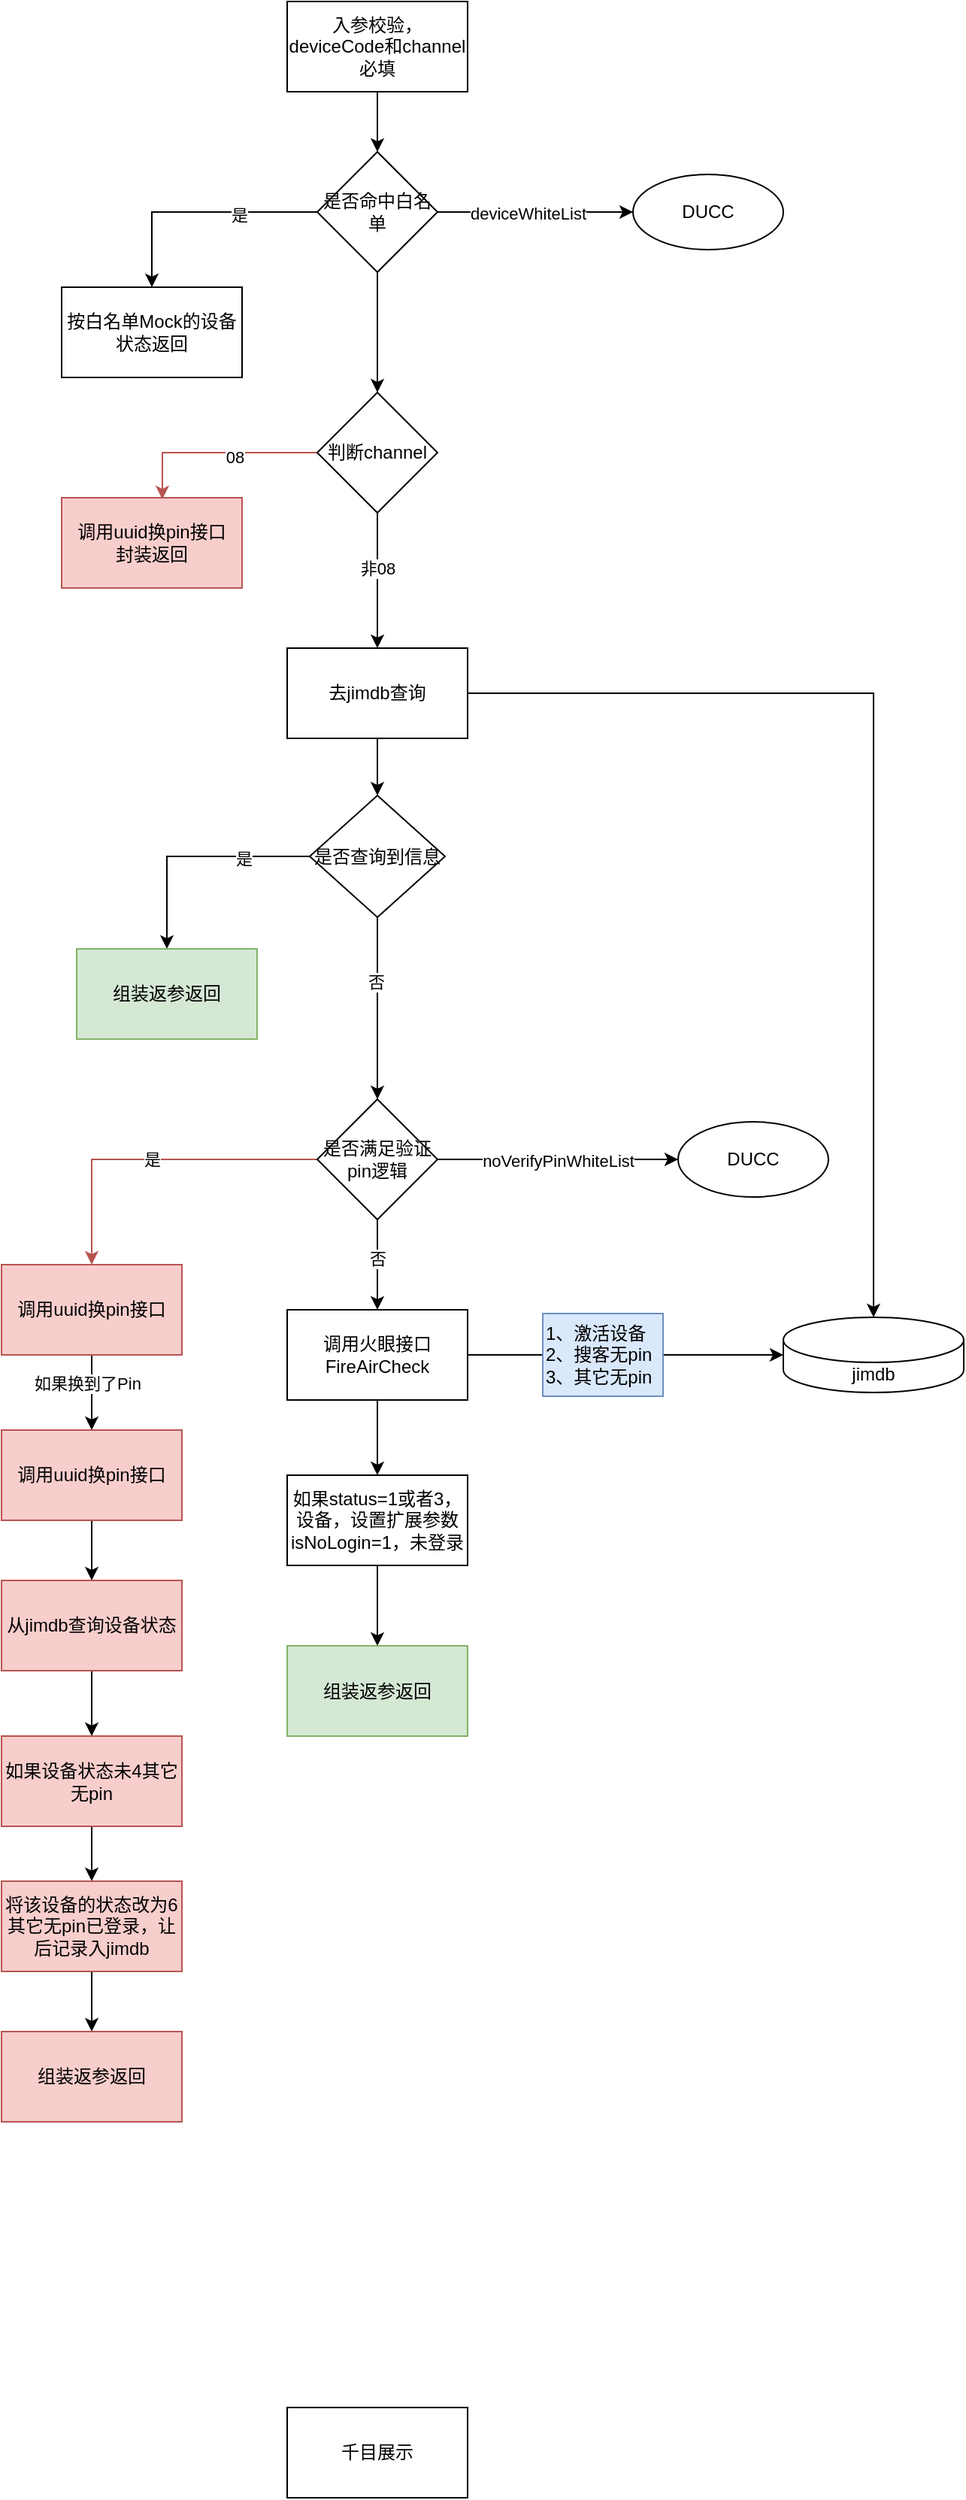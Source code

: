 <mxfile version="20.8.1" type="github">
  <diagram id="YxUP2xaq_VyTug8kEJNP" name="第 1 页">
    <mxGraphModel dx="1270" dy="776" grid="1" gridSize="10" guides="1" tooltips="1" connect="1" arrows="1" fold="1" page="1" pageScale="1" pageWidth="827" pageHeight="1169" math="0" shadow="0">
      <root>
        <mxCell id="0" />
        <mxCell id="1" parent="0" />
        <mxCell id="FdOxO4ZtBQvJQe_TVin3-3" value="" style="edgeStyle=orthogonalEdgeStyle;rounded=0;orthogonalLoop=1;jettySize=auto;html=1;" edge="1" parent="1" source="FdOxO4ZtBQvJQe_TVin3-1" target="FdOxO4ZtBQvJQe_TVin3-2">
          <mxGeometry relative="1" as="geometry" />
        </mxCell>
        <mxCell id="FdOxO4ZtBQvJQe_TVin3-1" value="入参校验，deviceCode和channel必填" style="rounded=0;whiteSpace=wrap;html=1;" vertex="1" parent="1">
          <mxGeometry x="310" y="40" width="120" height="60" as="geometry" />
        </mxCell>
        <mxCell id="FdOxO4ZtBQvJQe_TVin3-4" style="edgeStyle=orthogonalEdgeStyle;rounded=0;orthogonalLoop=1;jettySize=auto;html=1;entryX=0.5;entryY=0;entryDx=0;entryDy=0;" edge="1" parent="1" source="FdOxO4ZtBQvJQe_TVin3-2" target="FdOxO4ZtBQvJQe_TVin3-6">
          <mxGeometry relative="1" as="geometry">
            <mxPoint x="250" y="230" as="targetPoint" />
          </mxGeometry>
        </mxCell>
        <mxCell id="FdOxO4ZtBQvJQe_TVin3-5" value="是" style="edgeLabel;html=1;align=center;verticalAlign=middle;resizable=0;points=[];" vertex="1" connectable="0" parent="FdOxO4ZtBQvJQe_TVin3-4">
          <mxGeometry x="-0.341" y="2" relative="1" as="geometry">
            <mxPoint as="offset" />
          </mxGeometry>
        </mxCell>
        <mxCell id="FdOxO4ZtBQvJQe_TVin3-8" value="" style="edgeStyle=orthogonalEdgeStyle;rounded=0;orthogonalLoop=1;jettySize=auto;html=1;" edge="1" parent="1" source="FdOxO4ZtBQvJQe_TVin3-2">
          <mxGeometry relative="1" as="geometry">
            <mxPoint x="370" y="300" as="targetPoint" />
          </mxGeometry>
        </mxCell>
        <mxCell id="FdOxO4ZtBQvJQe_TVin3-24" style="edgeStyle=orthogonalEdgeStyle;rounded=0;orthogonalLoop=1;jettySize=auto;html=1;" edge="1" parent="1" source="FdOxO4ZtBQvJQe_TVin3-2">
          <mxGeometry relative="1" as="geometry">
            <mxPoint x="540" y="180" as="targetPoint" />
          </mxGeometry>
        </mxCell>
        <mxCell id="FdOxO4ZtBQvJQe_TVin3-25" value="deviceWhiteList" style="edgeLabel;html=1;align=center;verticalAlign=middle;resizable=0;points=[];" vertex="1" connectable="0" parent="FdOxO4ZtBQvJQe_TVin3-24">
          <mxGeometry x="0.26" y="3" relative="1" as="geometry">
            <mxPoint x="-22" y="3" as="offset" />
          </mxGeometry>
        </mxCell>
        <mxCell id="FdOxO4ZtBQvJQe_TVin3-2" value="是否命中白名单" style="rhombus;whiteSpace=wrap;html=1;rounded=0;" vertex="1" parent="1">
          <mxGeometry x="330" y="140" width="80" height="80" as="geometry" />
        </mxCell>
        <mxCell id="FdOxO4ZtBQvJQe_TVin3-6" value="按白名单Mock的设备状态返回" style="rounded=0;whiteSpace=wrap;html=1;" vertex="1" parent="1">
          <mxGeometry x="160" y="230" width="120" height="60" as="geometry" />
        </mxCell>
        <mxCell id="FdOxO4ZtBQvJQe_TVin3-10" style="edgeStyle=orthogonalEdgeStyle;rounded=0;orthogonalLoop=1;jettySize=auto;html=1;entryX=0.558;entryY=0.017;entryDx=0;entryDy=0;entryPerimeter=0;fillColor=#f8cecc;strokeColor=#b85450;" edge="1" parent="1" source="FdOxO4ZtBQvJQe_TVin3-9" target="FdOxO4ZtBQvJQe_TVin3-12">
          <mxGeometry relative="1" as="geometry">
            <mxPoint x="230" y="440" as="targetPoint" />
          </mxGeometry>
        </mxCell>
        <mxCell id="FdOxO4ZtBQvJQe_TVin3-11" value="08" style="edgeLabel;html=1;align=center;verticalAlign=middle;resizable=0;points=[];" vertex="1" connectable="0" parent="FdOxO4ZtBQvJQe_TVin3-10">
          <mxGeometry x="-0.18" y="3" relative="1" as="geometry">
            <mxPoint as="offset" />
          </mxGeometry>
        </mxCell>
        <mxCell id="FdOxO4ZtBQvJQe_TVin3-13" style="edgeStyle=orthogonalEdgeStyle;rounded=0;orthogonalLoop=1;jettySize=auto;html=1;" edge="1" parent="1" source="FdOxO4ZtBQvJQe_TVin3-9">
          <mxGeometry relative="1" as="geometry">
            <mxPoint x="370" y="470" as="targetPoint" />
          </mxGeometry>
        </mxCell>
        <mxCell id="FdOxO4ZtBQvJQe_TVin3-15" value="非08" style="edgeLabel;html=1;align=center;verticalAlign=middle;resizable=0;points=[];" vertex="1" connectable="0" parent="FdOxO4ZtBQvJQe_TVin3-13">
          <mxGeometry x="-0.178" relative="1" as="geometry">
            <mxPoint as="offset" />
          </mxGeometry>
        </mxCell>
        <mxCell id="FdOxO4ZtBQvJQe_TVin3-9" value="判断channel" style="rhombus;whiteSpace=wrap;html=1;" vertex="1" parent="1">
          <mxGeometry x="330" y="300" width="80" height="80" as="geometry" />
        </mxCell>
        <mxCell id="FdOxO4ZtBQvJQe_TVin3-12" value="调用uuid换pin接口&lt;br&gt;封装返回" style="rounded=0;whiteSpace=wrap;html=1;fillColor=#f8cecc;strokeColor=#b85450;" vertex="1" parent="1">
          <mxGeometry x="160" y="370" width="120" height="60" as="geometry" />
        </mxCell>
        <mxCell id="FdOxO4ZtBQvJQe_TVin3-16" style="edgeStyle=orthogonalEdgeStyle;rounded=0;orthogonalLoop=1;jettySize=auto;html=1;" edge="1" parent="1" source="FdOxO4ZtBQvJQe_TVin3-14" target="FdOxO4ZtBQvJQe_TVin3-18">
          <mxGeometry relative="1" as="geometry">
            <mxPoint x="480" y="500" as="targetPoint" />
          </mxGeometry>
        </mxCell>
        <mxCell id="FdOxO4ZtBQvJQe_TVin3-20" value="" style="edgeStyle=orthogonalEdgeStyle;rounded=0;orthogonalLoop=1;jettySize=auto;html=1;" edge="1" parent="1" source="FdOxO4ZtBQvJQe_TVin3-14" target="FdOxO4ZtBQvJQe_TVin3-19">
          <mxGeometry relative="1" as="geometry" />
        </mxCell>
        <mxCell id="FdOxO4ZtBQvJQe_TVin3-14" value="去jimdb查询" style="rounded=0;whiteSpace=wrap;html=1;" vertex="1" parent="1">
          <mxGeometry x="310" y="470" width="120" height="60" as="geometry" />
        </mxCell>
        <mxCell id="FdOxO4ZtBQvJQe_TVin3-18" value="jimdb" style="shape=cylinder3;whiteSpace=wrap;html=1;boundedLbl=1;backgroundOutline=1;size=15;" vertex="1" parent="1">
          <mxGeometry x="640" y="915" width="120" height="50" as="geometry" />
        </mxCell>
        <mxCell id="FdOxO4ZtBQvJQe_TVin3-21" style="edgeStyle=orthogonalEdgeStyle;rounded=0;orthogonalLoop=1;jettySize=auto;html=1;entryX=0.5;entryY=0;entryDx=0;entryDy=0;" edge="1" parent="1" source="FdOxO4ZtBQvJQe_TVin3-19" target="FdOxO4ZtBQvJQe_TVin3-22">
          <mxGeometry relative="1" as="geometry">
            <mxPoint x="250" y="670" as="targetPoint" />
          </mxGeometry>
        </mxCell>
        <mxCell id="FdOxO4ZtBQvJQe_TVin3-23" value="是" style="edgeLabel;html=1;align=center;verticalAlign=middle;resizable=0;points=[];" vertex="1" connectable="0" parent="FdOxO4ZtBQvJQe_TVin3-21">
          <mxGeometry x="-0.429" y="1" relative="1" as="geometry">
            <mxPoint as="offset" />
          </mxGeometry>
        </mxCell>
        <mxCell id="FdOxO4ZtBQvJQe_TVin3-27" style="edgeStyle=orthogonalEdgeStyle;rounded=0;orthogonalLoop=1;jettySize=auto;html=1;" edge="1" parent="1" source="FdOxO4ZtBQvJQe_TVin3-19">
          <mxGeometry relative="1" as="geometry">
            <mxPoint x="370" y="770" as="targetPoint" />
          </mxGeometry>
        </mxCell>
        <mxCell id="FdOxO4ZtBQvJQe_TVin3-29" value="否" style="edgeLabel;html=1;align=center;verticalAlign=middle;resizable=0;points=[];" vertex="1" connectable="0" parent="FdOxO4ZtBQvJQe_TVin3-27">
          <mxGeometry x="-0.289" y="-1" relative="1" as="geometry">
            <mxPoint as="offset" />
          </mxGeometry>
        </mxCell>
        <mxCell id="FdOxO4ZtBQvJQe_TVin3-19" value="是否查询到信息" style="rhombus;whiteSpace=wrap;html=1;" vertex="1" parent="1">
          <mxGeometry x="325" y="568" width="90" height="81" as="geometry" />
        </mxCell>
        <mxCell id="FdOxO4ZtBQvJQe_TVin3-22" value="组装返参返回" style="rounded=0;whiteSpace=wrap;html=1;fillColor=#d5e8d4;strokeColor=#82b366;" vertex="1" parent="1">
          <mxGeometry x="170" y="670" width="120" height="60" as="geometry" />
        </mxCell>
        <mxCell id="FdOxO4ZtBQvJQe_TVin3-26" value="DUCC" style="ellipse;whiteSpace=wrap;html=1;" vertex="1" parent="1">
          <mxGeometry x="540" y="155" width="100" height="50" as="geometry" />
        </mxCell>
        <mxCell id="FdOxO4ZtBQvJQe_TVin3-30" value="&lt;span style=&quot;font-size: 11px;&quot;&gt;noVerifyPinWhiteList&lt;/span&gt;" style="edgeStyle=orthogonalEdgeStyle;rounded=0;orthogonalLoop=1;jettySize=auto;html=1;" edge="1" parent="1" source="FdOxO4ZtBQvJQe_TVin3-28">
          <mxGeometry relative="1" as="geometry">
            <mxPoint x="570" y="810" as="targetPoint" />
          </mxGeometry>
        </mxCell>
        <mxCell id="FdOxO4ZtBQvJQe_TVin3-32" value="是" style="edgeStyle=orthogonalEdgeStyle;rounded=0;orthogonalLoop=1;jettySize=auto;html=1;entryX=0.5;entryY=0;entryDx=0;entryDy=0;fillColor=#f8cecc;strokeColor=#b85450;" edge="1" parent="1" source="FdOxO4ZtBQvJQe_TVin3-28" target="FdOxO4ZtBQvJQe_TVin3-34">
          <mxGeometry relative="1" as="geometry">
            <mxPoint x="230" y="890" as="targetPoint" />
          </mxGeometry>
        </mxCell>
        <mxCell id="FdOxO4ZtBQvJQe_TVin3-49" style="edgeStyle=orthogonalEdgeStyle;rounded=0;orthogonalLoop=1;jettySize=auto;html=1;" edge="1" parent="1" source="FdOxO4ZtBQvJQe_TVin3-28">
          <mxGeometry relative="1" as="geometry">
            <mxPoint x="370" y="910" as="targetPoint" />
          </mxGeometry>
        </mxCell>
        <mxCell id="FdOxO4ZtBQvJQe_TVin3-50" value="否" style="edgeLabel;html=1;align=center;verticalAlign=middle;resizable=0;points=[];" vertex="1" connectable="0" parent="FdOxO4ZtBQvJQe_TVin3-49">
          <mxGeometry x="-0.133" y="2" relative="1" as="geometry">
            <mxPoint x="-2" as="offset" />
          </mxGeometry>
        </mxCell>
        <mxCell id="FdOxO4ZtBQvJQe_TVin3-28" value="是否满足验证pin逻辑" style="rhombus;whiteSpace=wrap;html=1;" vertex="1" parent="1">
          <mxGeometry x="330" y="770" width="80" height="80" as="geometry" />
        </mxCell>
        <mxCell id="FdOxO4ZtBQvJQe_TVin3-31" value="DUCC" style="ellipse;whiteSpace=wrap;html=1;" vertex="1" parent="1">
          <mxGeometry x="570" y="785" width="100" height="50" as="geometry" />
        </mxCell>
        <mxCell id="FdOxO4ZtBQvJQe_TVin3-35" style="edgeStyle=orthogonalEdgeStyle;rounded=0;orthogonalLoop=1;jettySize=auto;html=1;" edge="1" parent="1" source="FdOxO4ZtBQvJQe_TVin3-34">
          <mxGeometry relative="1" as="geometry">
            <mxPoint x="180" y="990" as="targetPoint" />
          </mxGeometry>
        </mxCell>
        <mxCell id="FdOxO4ZtBQvJQe_TVin3-40" value="如果换到了Pin" style="edgeLabel;html=1;align=center;verticalAlign=middle;resizable=0;points=[];" vertex="1" connectable="0" parent="FdOxO4ZtBQvJQe_TVin3-35">
          <mxGeometry x="-0.24" y="-3" relative="1" as="geometry">
            <mxPoint as="offset" />
          </mxGeometry>
        </mxCell>
        <mxCell id="FdOxO4ZtBQvJQe_TVin3-34" value="调用uuid换pin接口" style="rounded=0;whiteSpace=wrap;html=1;fillColor=#f8cecc;strokeColor=#b85450;" vertex="1" parent="1">
          <mxGeometry x="120" y="880" width="120" height="60" as="geometry" />
        </mxCell>
        <mxCell id="FdOxO4ZtBQvJQe_TVin3-42" value="" style="edgeStyle=orthogonalEdgeStyle;rounded=0;orthogonalLoop=1;jettySize=auto;html=1;" edge="1" parent="1" source="FdOxO4ZtBQvJQe_TVin3-37" target="FdOxO4ZtBQvJQe_TVin3-41">
          <mxGeometry relative="1" as="geometry" />
        </mxCell>
        <mxCell id="FdOxO4ZtBQvJQe_TVin3-37" value="调用uuid换pin接口" style="rounded=0;whiteSpace=wrap;html=1;fillColor=#f8cecc;strokeColor=#b85450;" vertex="1" parent="1">
          <mxGeometry x="120" y="990" width="120" height="60" as="geometry" />
        </mxCell>
        <mxCell id="FdOxO4ZtBQvJQe_TVin3-44" value="" style="edgeStyle=orthogonalEdgeStyle;rounded=0;orthogonalLoop=1;jettySize=auto;html=1;" edge="1" parent="1" source="FdOxO4ZtBQvJQe_TVin3-41" target="FdOxO4ZtBQvJQe_TVin3-43">
          <mxGeometry relative="1" as="geometry" />
        </mxCell>
        <mxCell id="FdOxO4ZtBQvJQe_TVin3-41" value="从jimdb查询设备状态" style="rounded=0;whiteSpace=wrap;html=1;fillColor=#f8cecc;strokeColor=#b85450;" vertex="1" parent="1">
          <mxGeometry x="120" y="1090" width="120" height="60" as="geometry" />
        </mxCell>
        <mxCell id="FdOxO4ZtBQvJQe_TVin3-46" value="" style="edgeStyle=orthogonalEdgeStyle;rounded=0;orthogonalLoop=1;jettySize=auto;html=1;" edge="1" parent="1" source="FdOxO4ZtBQvJQe_TVin3-43" target="FdOxO4ZtBQvJQe_TVin3-45">
          <mxGeometry relative="1" as="geometry" />
        </mxCell>
        <mxCell id="FdOxO4ZtBQvJQe_TVin3-43" value="如果设备状态未4其它无pin" style="rounded=0;whiteSpace=wrap;html=1;fillColor=#f8cecc;strokeColor=#b85450;" vertex="1" parent="1">
          <mxGeometry x="120" y="1193.5" width="120" height="60" as="geometry" />
        </mxCell>
        <mxCell id="FdOxO4ZtBQvJQe_TVin3-48" value="" style="edgeStyle=orthogonalEdgeStyle;rounded=0;orthogonalLoop=1;jettySize=auto;html=1;" edge="1" parent="1" source="FdOxO4ZtBQvJQe_TVin3-45" target="FdOxO4ZtBQvJQe_TVin3-47">
          <mxGeometry relative="1" as="geometry" />
        </mxCell>
        <mxCell id="FdOxO4ZtBQvJQe_TVin3-45" value="将该设备的状态改为6其它无pin已登录，让后记录入jimdb" style="rounded=0;whiteSpace=wrap;html=1;fillColor=#f8cecc;strokeColor=#b85450;" vertex="1" parent="1">
          <mxGeometry x="120" y="1290" width="120" height="60" as="geometry" />
        </mxCell>
        <mxCell id="FdOxO4ZtBQvJQe_TVin3-47" value="组装返参返回" style="rounded=0;whiteSpace=wrap;html=1;fillColor=#f8cecc;strokeColor=#b85450;" vertex="1" parent="1">
          <mxGeometry x="120" y="1390" width="120" height="60" as="geometry" />
        </mxCell>
        <mxCell id="FdOxO4ZtBQvJQe_TVin3-53" style="edgeStyle=orthogonalEdgeStyle;rounded=0;orthogonalLoop=1;jettySize=auto;html=1;entryX=0;entryY=0.5;entryDx=0;entryDy=0;entryPerimeter=0;startArrow=none;" edge="1" parent="1" source="FdOxO4ZtBQvJQe_TVin3-56" target="FdOxO4ZtBQvJQe_TVin3-18">
          <mxGeometry relative="1" as="geometry">
            <mxPoint x="480" y="940" as="targetPoint" />
          </mxGeometry>
        </mxCell>
        <mxCell id="FdOxO4ZtBQvJQe_TVin3-54" style="edgeStyle=orthogonalEdgeStyle;rounded=0;orthogonalLoop=1;jettySize=auto;html=1;" edge="1" parent="1" source="FdOxO4ZtBQvJQe_TVin3-52">
          <mxGeometry relative="1" as="geometry">
            <mxPoint x="370" y="1020" as="targetPoint" />
          </mxGeometry>
        </mxCell>
        <mxCell id="FdOxO4ZtBQvJQe_TVin3-52" value="调用火眼接口&lt;br&gt;FireAirCheck" style="rounded=0;whiteSpace=wrap;html=1;" vertex="1" parent="1">
          <mxGeometry x="310" y="910" width="120" height="60" as="geometry" />
        </mxCell>
        <mxCell id="FdOxO4ZtBQvJQe_TVin3-57" value="" style="edgeStyle=orthogonalEdgeStyle;rounded=0;orthogonalLoop=1;jettySize=auto;html=1;entryX=0;entryY=0.5;entryDx=0;entryDy=0;entryPerimeter=0;endArrow=none;" edge="1" parent="1" source="FdOxO4ZtBQvJQe_TVin3-52" target="FdOxO4ZtBQvJQe_TVin3-56">
          <mxGeometry relative="1" as="geometry">
            <mxPoint x="640" y="940" as="targetPoint" />
            <mxPoint x="430" y="940" as="sourcePoint" />
          </mxGeometry>
        </mxCell>
        <mxCell id="FdOxO4ZtBQvJQe_TVin3-56" value="1、激活设备&lt;br&gt;2、搜客无pin&lt;br&gt;3、其它无pin" style="text;html=1;strokeColor=#6c8ebf;fillColor=#dae8fc;align=left;verticalAlign=middle;whiteSpace=wrap;rounded=0;" vertex="1" parent="1">
          <mxGeometry x="480" y="912.5" width="80" height="55" as="geometry" />
        </mxCell>
        <mxCell id="FdOxO4ZtBQvJQe_TVin3-60" value="" style="edgeStyle=orthogonalEdgeStyle;rounded=0;orthogonalLoop=1;jettySize=auto;html=1;" edge="1" parent="1" source="FdOxO4ZtBQvJQe_TVin3-58" target="FdOxO4ZtBQvJQe_TVin3-59">
          <mxGeometry relative="1" as="geometry" />
        </mxCell>
        <mxCell id="FdOxO4ZtBQvJQe_TVin3-58" value="如果status=1或者3，设备，设置扩展参数isNoLogin=1，未登录" style="rounded=0;whiteSpace=wrap;html=1;" vertex="1" parent="1">
          <mxGeometry x="310" y="1020" width="120" height="60" as="geometry" />
        </mxCell>
        <mxCell id="FdOxO4ZtBQvJQe_TVin3-59" value="组装返参返回" style="rounded=0;whiteSpace=wrap;html=1;fillColor=#d5e8d4;strokeColor=#82b366;" vertex="1" parent="1">
          <mxGeometry x="310" y="1133.5" width="120" height="60" as="geometry" />
        </mxCell>
        <mxCell id="FdOxO4ZtBQvJQe_TVin3-61" value="千目展示" style="rounded=0;whiteSpace=wrap;html=1;" vertex="1" parent="1">
          <mxGeometry x="310" y="1640" width="120" height="60" as="geometry" />
        </mxCell>
      </root>
    </mxGraphModel>
  </diagram>
</mxfile>
